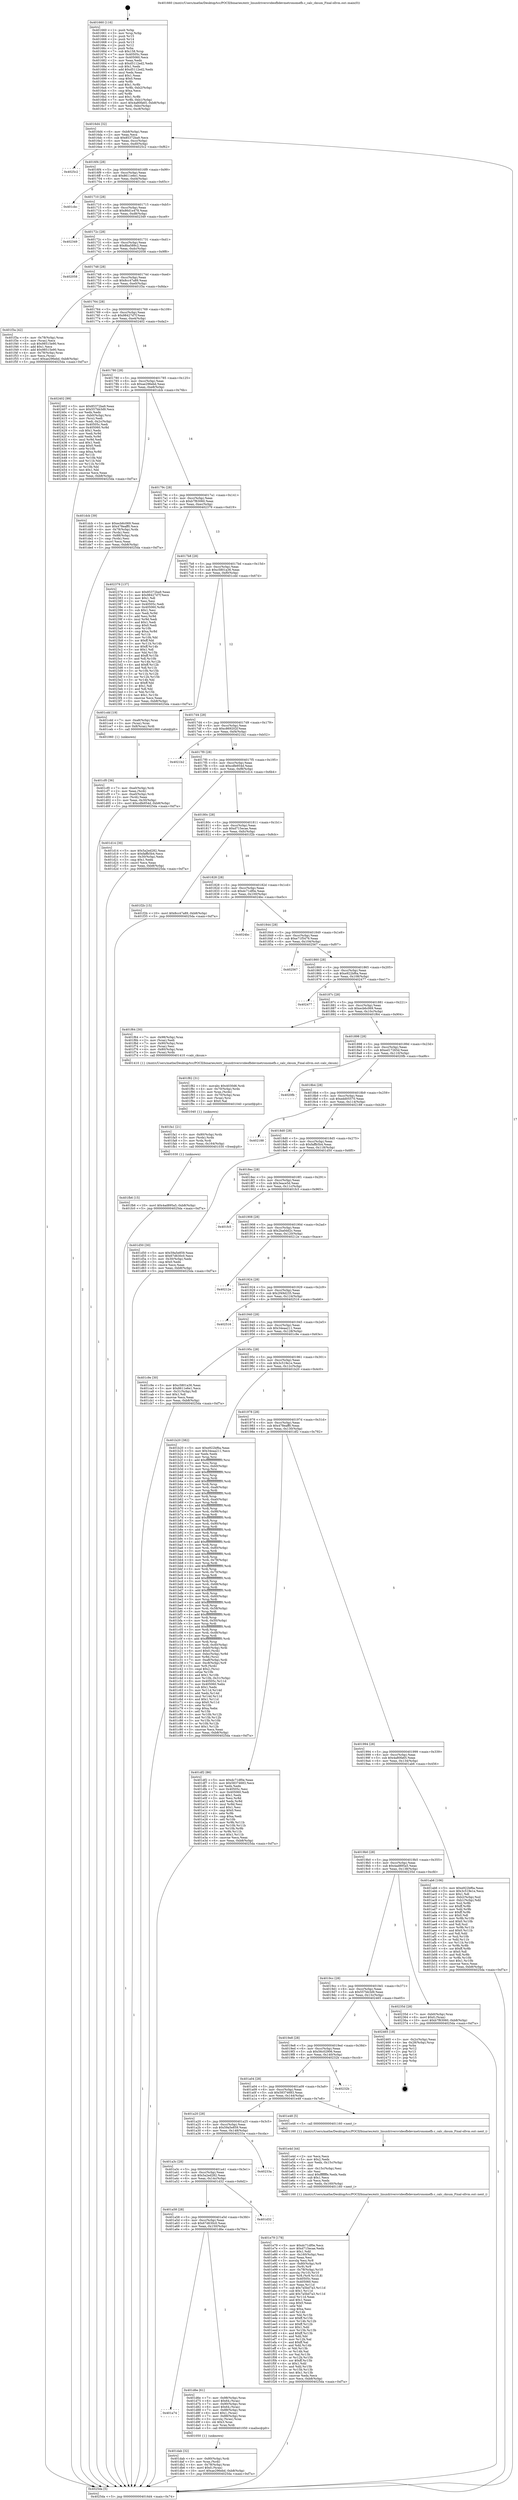 digraph "0x401660" {
  label = "0x401660 (/mnt/c/Users/mathe/Desktop/tcc/POCII/binaries/extr_linuxdriversvideofbdevmetronomefb.c_calc_cksum_Final-ollvm.out::main(0))"
  labelloc = "t"
  node[shape=record]

  Entry [label="",width=0.3,height=0.3,shape=circle,fillcolor=black,style=filled]
  "0x4016d4" [label="{
     0x4016d4 [32]\l
     | [instrs]\l
     &nbsp;&nbsp;0x4016d4 \<+6\>: mov -0xb8(%rbp),%eax\l
     &nbsp;&nbsp;0x4016da \<+2\>: mov %eax,%ecx\l
     &nbsp;&nbsp;0x4016dc \<+6\>: sub $0x85372ba9,%ecx\l
     &nbsp;&nbsp;0x4016e2 \<+6\>: mov %eax,-0xcc(%rbp)\l
     &nbsp;&nbsp;0x4016e8 \<+6\>: mov %ecx,-0xd0(%rbp)\l
     &nbsp;&nbsp;0x4016ee \<+6\>: je 00000000004025c2 \<main+0xf62\>\l
  }"]
  "0x4025c2" [label="{
     0x4025c2\l
  }", style=dashed]
  "0x4016f4" [label="{
     0x4016f4 [28]\l
     | [instrs]\l
     &nbsp;&nbsp;0x4016f4 \<+5\>: jmp 00000000004016f9 \<main+0x99\>\l
     &nbsp;&nbsp;0x4016f9 \<+6\>: mov -0xcc(%rbp),%eax\l
     &nbsp;&nbsp;0x4016ff \<+5\>: sub $0x8611e6e1,%eax\l
     &nbsp;&nbsp;0x401704 \<+6\>: mov %eax,-0xd4(%rbp)\l
     &nbsp;&nbsp;0x40170a \<+6\>: je 0000000000401cbc \<main+0x65c\>\l
  }"]
  Exit [label="",width=0.3,height=0.3,shape=circle,fillcolor=black,style=filled,peripheries=2]
  "0x401cbc" [label="{
     0x401cbc\l
  }", style=dashed]
  "0x401710" [label="{
     0x401710 [28]\l
     | [instrs]\l
     &nbsp;&nbsp;0x401710 \<+5\>: jmp 0000000000401715 \<main+0xb5\>\l
     &nbsp;&nbsp;0x401715 \<+6\>: mov -0xcc(%rbp),%eax\l
     &nbsp;&nbsp;0x40171b \<+5\>: sub $0x86d1e478,%eax\l
     &nbsp;&nbsp;0x401720 \<+6\>: mov %eax,-0xd8(%rbp)\l
     &nbsp;&nbsp;0x401726 \<+6\>: je 0000000000402349 \<main+0xce9\>\l
  }"]
  "0x401fb6" [label="{
     0x401fb6 [15]\l
     | [instrs]\l
     &nbsp;&nbsp;0x401fb6 \<+10\>: movl $0x4ad895a5,-0xb8(%rbp)\l
     &nbsp;&nbsp;0x401fc0 \<+5\>: jmp 00000000004025da \<main+0xf7a\>\l
  }"]
  "0x402349" [label="{
     0x402349\l
  }", style=dashed]
  "0x40172c" [label="{
     0x40172c [28]\l
     | [instrs]\l
     &nbsp;&nbsp;0x40172c \<+5\>: jmp 0000000000401731 \<main+0xd1\>\l
     &nbsp;&nbsp;0x401731 \<+6\>: mov -0xcc(%rbp),%eax\l
     &nbsp;&nbsp;0x401737 \<+5\>: sub $0x8ba589c2,%eax\l
     &nbsp;&nbsp;0x40173c \<+6\>: mov %eax,-0xdc(%rbp)\l
     &nbsp;&nbsp;0x401742 \<+6\>: je 0000000000402058 \<main+0x9f8\>\l
  }"]
  "0x401fa1" [label="{
     0x401fa1 [21]\l
     | [instrs]\l
     &nbsp;&nbsp;0x401fa1 \<+4\>: mov -0x80(%rbp),%rdx\l
     &nbsp;&nbsp;0x401fa5 \<+3\>: mov (%rdx),%rdx\l
     &nbsp;&nbsp;0x401fa8 \<+3\>: mov %rdx,%rdi\l
     &nbsp;&nbsp;0x401fab \<+6\>: mov %eax,-0x164(%rbp)\l
     &nbsp;&nbsp;0x401fb1 \<+5\>: call 0000000000401030 \<free@plt\>\l
     | [calls]\l
     &nbsp;&nbsp;0x401030 \{1\} (unknown)\l
  }"]
  "0x402058" [label="{
     0x402058\l
  }", style=dashed]
  "0x401748" [label="{
     0x401748 [28]\l
     | [instrs]\l
     &nbsp;&nbsp;0x401748 \<+5\>: jmp 000000000040174d \<main+0xed\>\l
     &nbsp;&nbsp;0x40174d \<+6\>: mov -0xcc(%rbp),%eax\l
     &nbsp;&nbsp;0x401753 \<+5\>: sub $0x8cc47a89,%eax\l
     &nbsp;&nbsp;0x401758 \<+6\>: mov %eax,-0xe0(%rbp)\l
     &nbsp;&nbsp;0x40175e \<+6\>: je 0000000000401f3a \<main+0x8da\>\l
  }"]
  "0x401f82" [label="{
     0x401f82 [31]\l
     | [instrs]\l
     &nbsp;&nbsp;0x401f82 \<+10\>: movabs $0x4030d6,%rdi\l
     &nbsp;&nbsp;0x401f8c \<+4\>: mov -0x70(%rbp),%rdx\l
     &nbsp;&nbsp;0x401f90 \<+3\>: mov %rax,(%rdx)\l
     &nbsp;&nbsp;0x401f93 \<+4\>: mov -0x70(%rbp),%rax\l
     &nbsp;&nbsp;0x401f97 \<+3\>: mov (%rax),%rsi\l
     &nbsp;&nbsp;0x401f9a \<+2\>: mov $0x0,%al\l
     &nbsp;&nbsp;0x401f9c \<+5\>: call 0000000000401040 \<printf@plt\>\l
     | [calls]\l
     &nbsp;&nbsp;0x401040 \{1\} (unknown)\l
  }"]
  "0x401f3a" [label="{
     0x401f3a [42]\l
     | [instrs]\l
     &nbsp;&nbsp;0x401f3a \<+4\>: mov -0x78(%rbp),%rax\l
     &nbsp;&nbsp;0x401f3e \<+2\>: mov (%rax),%ecx\l
     &nbsp;&nbsp;0x401f40 \<+6\>: sub $0x98515e90,%ecx\l
     &nbsp;&nbsp;0x401f46 \<+3\>: add $0x1,%ecx\l
     &nbsp;&nbsp;0x401f49 \<+6\>: add $0x98515e90,%ecx\l
     &nbsp;&nbsp;0x401f4f \<+4\>: mov -0x78(%rbp),%rax\l
     &nbsp;&nbsp;0x401f53 \<+2\>: mov %ecx,(%rax)\l
     &nbsp;&nbsp;0x401f55 \<+10\>: movl $0xae296ebd,-0xb8(%rbp)\l
     &nbsp;&nbsp;0x401f5f \<+5\>: jmp 00000000004025da \<main+0xf7a\>\l
  }"]
  "0x401764" [label="{
     0x401764 [28]\l
     | [instrs]\l
     &nbsp;&nbsp;0x401764 \<+5\>: jmp 0000000000401769 \<main+0x109\>\l
     &nbsp;&nbsp;0x401769 \<+6\>: mov -0xcc(%rbp),%eax\l
     &nbsp;&nbsp;0x40176f \<+5\>: sub $0x98427d7f,%eax\l
     &nbsp;&nbsp;0x401774 \<+6\>: mov %eax,-0xe4(%rbp)\l
     &nbsp;&nbsp;0x40177a \<+6\>: je 0000000000402402 \<main+0xda2\>\l
  }"]
  "0x401e79" [label="{
     0x401e79 [178]\l
     | [instrs]\l
     &nbsp;&nbsp;0x401e79 \<+5\>: mov $0xdc71df0e,%ecx\l
     &nbsp;&nbsp;0x401e7e \<+5\>: mov $0xd715ecae,%edx\l
     &nbsp;&nbsp;0x401e83 \<+3\>: mov $0x1,%dil\l
     &nbsp;&nbsp;0x401e86 \<+6\>: mov -0x160(%rbp),%esi\l
     &nbsp;&nbsp;0x401e8c \<+3\>: imul %eax,%esi\l
     &nbsp;&nbsp;0x401e8f \<+3\>: movslq %esi,%r8\l
     &nbsp;&nbsp;0x401e92 \<+4\>: mov -0x80(%rbp),%r9\l
     &nbsp;&nbsp;0x401e96 \<+3\>: mov (%r9),%r9\l
     &nbsp;&nbsp;0x401e99 \<+4\>: mov -0x78(%rbp),%r10\l
     &nbsp;&nbsp;0x401e9d \<+3\>: movslq (%r10),%r10\l
     &nbsp;&nbsp;0x401ea0 \<+4\>: mov %r8,(%r9,%r10,8)\l
     &nbsp;&nbsp;0x401ea4 \<+7\>: mov 0x40505c,%eax\l
     &nbsp;&nbsp;0x401eab \<+7\>: mov 0x405060,%esi\l
     &nbsp;&nbsp;0x401eb2 \<+3\>: mov %eax,%r11d\l
     &nbsp;&nbsp;0x401eb5 \<+7\>: sub $0x7a5bd7a3,%r11d\l
     &nbsp;&nbsp;0x401ebc \<+4\>: sub $0x1,%r11d\l
     &nbsp;&nbsp;0x401ec0 \<+7\>: add $0x7a5bd7a3,%r11d\l
     &nbsp;&nbsp;0x401ec7 \<+4\>: imul %r11d,%eax\l
     &nbsp;&nbsp;0x401ecb \<+3\>: and $0x1,%eax\l
     &nbsp;&nbsp;0x401ece \<+3\>: cmp $0x0,%eax\l
     &nbsp;&nbsp;0x401ed1 \<+3\>: sete %bl\l
     &nbsp;&nbsp;0x401ed4 \<+3\>: cmp $0xa,%esi\l
     &nbsp;&nbsp;0x401ed7 \<+4\>: setl %r14b\l
     &nbsp;&nbsp;0x401edb \<+3\>: mov %bl,%r15b\l
     &nbsp;&nbsp;0x401ede \<+4\>: xor $0xff,%r15b\l
     &nbsp;&nbsp;0x401ee2 \<+3\>: mov %r14b,%r12b\l
     &nbsp;&nbsp;0x401ee5 \<+4\>: xor $0xff,%r12b\l
     &nbsp;&nbsp;0x401ee9 \<+4\>: xor $0x1,%dil\l
     &nbsp;&nbsp;0x401eed \<+3\>: mov %r15b,%r13b\l
     &nbsp;&nbsp;0x401ef0 \<+4\>: and $0xff,%r13b\l
     &nbsp;&nbsp;0x401ef4 \<+3\>: and %dil,%bl\l
     &nbsp;&nbsp;0x401ef7 \<+3\>: mov %r12b,%al\l
     &nbsp;&nbsp;0x401efa \<+2\>: and $0xff,%al\l
     &nbsp;&nbsp;0x401efc \<+3\>: and %dil,%r14b\l
     &nbsp;&nbsp;0x401eff \<+3\>: or %bl,%r13b\l
     &nbsp;&nbsp;0x401f02 \<+3\>: or %r14b,%al\l
     &nbsp;&nbsp;0x401f05 \<+3\>: xor %al,%r13b\l
     &nbsp;&nbsp;0x401f08 \<+3\>: or %r12b,%r15b\l
     &nbsp;&nbsp;0x401f0b \<+4\>: xor $0xff,%r15b\l
     &nbsp;&nbsp;0x401f0f \<+4\>: or $0x1,%dil\l
     &nbsp;&nbsp;0x401f13 \<+3\>: and %dil,%r15b\l
     &nbsp;&nbsp;0x401f16 \<+3\>: or %r15b,%r13b\l
     &nbsp;&nbsp;0x401f19 \<+4\>: test $0x1,%r13b\l
     &nbsp;&nbsp;0x401f1d \<+3\>: cmovne %edx,%ecx\l
     &nbsp;&nbsp;0x401f20 \<+6\>: mov %ecx,-0xb8(%rbp)\l
     &nbsp;&nbsp;0x401f26 \<+5\>: jmp 00000000004025da \<main+0xf7a\>\l
  }"]
  "0x402402" [label="{
     0x402402 [99]\l
     | [instrs]\l
     &nbsp;&nbsp;0x402402 \<+5\>: mov $0x85372ba9,%eax\l
     &nbsp;&nbsp;0x402407 \<+5\>: mov $0x557bb3d9,%ecx\l
     &nbsp;&nbsp;0x40240c \<+2\>: xor %edx,%edx\l
     &nbsp;&nbsp;0x40240e \<+7\>: mov -0xb0(%rbp),%rsi\l
     &nbsp;&nbsp;0x402415 \<+2\>: mov (%rsi),%edi\l
     &nbsp;&nbsp;0x402417 \<+3\>: mov %edi,-0x2c(%rbp)\l
     &nbsp;&nbsp;0x40241a \<+7\>: mov 0x40505c,%edi\l
     &nbsp;&nbsp;0x402421 \<+8\>: mov 0x405060,%r8d\l
     &nbsp;&nbsp;0x402429 \<+3\>: sub $0x1,%edx\l
     &nbsp;&nbsp;0x40242c \<+3\>: mov %edi,%r9d\l
     &nbsp;&nbsp;0x40242f \<+3\>: add %edx,%r9d\l
     &nbsp;&nbsp;0x402432 \<+4\>: imul %r9d,%edi\l
     &nbsp;&nbsp;0x402436 \<+3\>: and $0x1,%edi\l
     &nbsp;&nbsp;0x402439 \<+3\>: cmp $0x0,%edi\l
     &nbsp;&nbsp;0x40243c \<+4\>: sete %r10b\l
     &nbsp;&nbsp;0x402440 \<+4\>: cmp $0xa,%r8d\l
     &nbsp;&nbsp;0x402444 \<+4\>: setl %r11b\l
     &nbsp;&nbsp;0x402448 \<+3\>: mov %r10b,%bl\l
     &nbsp;&nbsp;0x40244b \<+3\>: and %r11b,%bl\l
     &nbsp;&nbsp;0x40244e \<+3\>: xor %r11b,%r10b\l
     &nbsp;&nbsp;0x402451 \<+3\>: or %r10b,%bl\l
     &nbsp;&nbsp;0x402454 \<+3\>: test $0x1,%bl\l
     &nbsp;&nbsp;0x402457 \<+3\>: cmovne %ecx,%eax\l
     &nbsp;&nbsp;0x40245a \<+6\>: mov %eax,-0xb8(%rbp)\l
     &nbsp;&nbsp;0x402460 \<+5\>: jmp 00000000004025da \<main+0xf7a\>\l
  }"]
  "0x401780" [label="{
     0x401780 [28]\l
     | [instrs]\l
     &nbsp;&nbsp;0x401780 \<+5\>: jmp 0000000000401785 \<main+0x125\>\l
     &nbsp;&nbsp;0x401785 \<+6\>: mov -0xcc(%rbp),%eax\l
     &nbsp;&nbsp;0x40178b \<+5\>: sub $0xae296ebd,%eax\l
     &nbsp;&nbsp;0x401790 \<+6\>: mov %eax,-0xe8(%rbp)\l
     &nbsp;&nbsp;0x401796 \<+6\>: je 0000000000401dcb \<main+0x76b\>\l
  }"]
  "0x401e4d" [label="{
     0x401e4d [44]\l
     | [instrs]\l
     &nbsp;&nbsp;0x401e4d \<+2\>: xor %ecx,%ecx\l
     &nbsp;&nbsp;0x401e4f \<+5\>: mov $0x2,%edx\l
     &nbsp;&nbsp;0x401e54 \<+6\>: mov %edx,-0x15c(%rbp)\l
     &nbsp;&nbsp;0x401e5a \<+1\>: cltd\l
     &nbsp;&nbsp;0x401e5b \<+6\>: mov -0x15c(%rbp),%esi\l
     &nbsp;&nbsp;0x401e61 \<+2\>: idiv %esi\l
     &nbsp;&nbsp;0x401e63 \<+6\>: imul $0xfffffffe,%edx,%edx\l
     &nbsp;&nbsp;0x401e69 \<+3\>: sub $0x1,%ecx\l
     &nbsp;&nbsp;0x401e6c \<+2\>: sub %ecx,%edx\l
     &nbsp;&nbsp;0x401e6e \<+6\>: mov %edx,-0x160(%rbp)\l
     &nbsp;&nbsp;0x401e74 \<+5\>: call 0000000000401160 \<next_i\>\l
     | [calls]\l
     &nbsp;&nbsp;0x401160 \{1\} (/mnt/c/Users/mathe/Desktop/tcc/POCII/binaries/extr_linuxdriversvideofbdevmetronomefb.c_calc_cksum_Final-ollvm.out::next_i)\l
  }"]
  "0x401dcb" [label="{
     0x401dcb [39]\l
     | [instrs]\l
     &nbsp;&nbsp;0x401dcb \<+5\>: mov $0xecb6c069,%eax\l
     &nbsp;&nbsp;0x401dd0 \<+5\>: mov $0x478eaff0,%ecx\l
     &nbsp;&nbsp;0x401dd5 \<+4\>: mov -0x78(%rbp),%rdx\l
     &nbsp;&nbsp;0x401dd9 \<+2\>: mov (%rdx),%esi\l
     &nbsp;&nbsp;0x401ddb \<+7\>: mov -0x88(%rbp),%rdx\l
     &nbsp;&nbsp;0x401de2 \<+2\>: cmp (%rdx),%esi\l
     &nbsp;&nbsp;0x401de4 \<+3\>: cmovl %ecx,%eax\l
     &nbsp;&nbsp;0x401de7 \<+6\>: mov %eax,-0xb8(%rbp)\l
     &nbsp;&nbsp;0x401ded \<+5\>: jmp 00000000004025da \<main+0xf7a\>\l
  }"]
  "0x40179c" [label="{
     0x40179c [28]\l
     | [instrs]\l
     &nbsp;&nbsp;0x40179c \<+5\>: jmp 00000000004017a1 \<main+0x141\>\l
     &nbsp;&nbsp;0x4017a1 \<+6\>: mov -0xcc(%rbp),%eax\l
     &nbsp;&nbsp;0x4017a7 \<+5\>: sub $0xb7f63060,%eax\l
     &nbsp;&nbsp;0x4017ac \<+6\>: mov %eax,-0xec(%rbp)\l
     &nbsp;&nbsp;0x4017b2 \<+6\>: je 0000000000402379 \<main+0xd19\>\l
  }"]
  "0x401dab" [label="{
     0x401dab [32]\l
     | [instrs]\l
     &nbsp;&nbsp;0x401dab \<+4\>: mov -0x80(%rbp),%rdi\l
     &nbsp;&nbsp;0x401daf \<+3\>: mov %rax,(%rdi)\l
     &nbsp;&nbsp;0x401db2 \<+4\>: mov -0x78(%rbp),%rax\l
     &nbsp;&nbsp;0x401db6 \<+6\>: movl $0x0,(%rax)\l
     &nbsp;&nbsp;0x401dbc \<+10\>: movl $0xae296ebd,-0xb8(%rbp)\l
     &nbsp;&nbsp;0x401dc6 \<+5\>: jmp 00000000004025da \<main+0xf7a\>\l
  }"]
  "0x402379" [label="{
     0x402379 [137]\l
     | [instrs]\l
     &nbsp;&nbsp;0x402379 \<+5\>: mov $0x85372ba9,%eax\l
     &nbsp;&nbsp;0x40237e \<+5\>: mov $0x98427d7f,%ecx\l
     &nbsp;&nbsp;0x402383 \<+2\>: mov $0x1,%dl\l
     &nbsp;&nbsp;0x402385 \<+2\>: xor %esi,%esi\l
     &nbsp;&nbsp;0x402387 \<+7\>: mov 0x40505c,%edi\l
     &nbsp;&nbsp;0x40238e \<+8\>: mov 0x405060,%r8d\l
     &nbsp;&nbsp;0x402396 \<+3\>: sub $0x1,%esi\l
     &nbsp;&nbsp;0x402399 \<+3\>: mov %edi,%r9d\l
     &nbsp;&nbsp;0x40239c \<+3\>: add %esi,%r9d\l
     &nbsp;&nbsp;0x40239f \<+4\>: imul %r9d,%edi\l
     &nbsp;&nbsp;0x4023a3 \<+3\>: and $0x1,%edi\l
     &nbsp;&nbsp;0x4023a6 \<+3\>: cmp $0x0,%edi\l
     &nbsp;&nbsp;0x4023a9 \<+4\>: sete %r10b\l
     &nbsp;&nbsp;0x4023ad \<+4\>: cmp $0xa,%r8d\l
     &nbsp;&nbsp;0x4023b1 \<+4\>: setl %r11b\l
     &nbsp;&nbsp;0x4023b5 \<+3\>: mov %r10b,%bl\l
     &nbsp;&nbsp;0x4023b8 \<+3\>: xor $0xff,%bl\l
     &nbsp;&nbsp;0x4023bb \<+3\>: mov %r11b,%r14b\l
     &nbsp;&nbsp;0x4023be \<+4\>: xor $0xff,%r14b\l
     &nbsp;&nbsp;0x4023c2 \<+3\>: xor $0x1,%dl\l
     &nbsp;&nbsp;0x4023c5 \<+3\>: mov %bl,%r15b\l
     &nbsp;&nbsp;0x4023c8 \<+4\>: and $0xff,%r15b\l
     &nbsp;&nbsp;0x4023cc \<+3\>: and %dl,%r10b\l
     &nbsp;&nbsp;0x4023cf \<+3\>: mov %r14b,%r12b\l
     &nbsp;&nbsp;0x4023d2 \<+4\>: and $0xff,%r12b\l
     &nbsp;&nbsp;0x4023d6 \<+3\>: and %dl,%r11b\l
     &nbsp;&nbsp;0x4023d9 \<+3\>: or %r10b,%r15b\l
     &nbsp;&nbsp;0x4023dc \<+3\>: or %r11b,%r12b\l
     &nbsp;&nbsp;0x4023df \<+3\>: xor %r12b,%r15b\l
     &nbsp;&nbsp;0x4023e2 \<+3\>: or %r14b,%bl\l
     &nbsp;&nbsp;0x4023e5 \<+3\>: xor $0xff,%bl\l
     &nbsp;&nbsp;0x4023e8 \<+3\>: or $0x1,%dl\l
     &nbsp;&nbsp;0x4023eb \<+2\>: and %dl,%bl\l
     &nbsp;&nbsp;0x4023ed \<+3\>: or %bl,%r15b\l
     &nbsp;&nbsp;0x4023f0 \<+4\>: test $0x1,%r15b\l
     &nbsp;&nbsp;0x4023f4 \<+3\>: cmovne %ecx,%eax\l
     &nbsp;&nbsp;0x4023f7 \<+6\>: mov %eax,-0xb8(%rbp)\l
     &nbsp;&nbsp;0x4023fd \<+5\>: jmp 00000000004025da \<main+0xf7a\>\l
  }"]
  "0x4017b8" [label="{
     0x4017b8 [28]\l
     | [instrs]\l
     &nbsp;&nbsp;0x4017b8 \<+5\>: jmp 00000000004017bd \<main+0x15d\>\l
     &nbsp;&nbsp;0x4017bd \<+6\>: mov -0xcc(%rbp),%eax\l
     &nbsp;&nbsp;0x4017c3 \<+5\>: sub $0xc5801a36,%eax\l
     &nbsp;&nbsp;0x4017c8 \<+6\>: mov %eax,-0xf0(%rbp)\l
     &nbsp;&nbsp;0x4017ce \<+6\>: je 0000000000401cdd \<main+0x67d\>\l
  }"]
  "0x401a74" [label="{
     0x401a74\l
  }", style=dashed]
  "0x401cdd" [label="{
     0x401cdd [19]\l
     | [instrs]\l
     &nbsp;&nbsp;0x401cdd \<+7\>: mov -0xa8(%rbp),%rax\l
     &nbsp;&nbsp;0x401ce4 \<+3\>: mov (%rax),%rax\l
     &nbsp;&nbsp;0x401ce7 \<+4\>: mov 0x8(%rax),%rdi\l
     &nbsp;&nbsp;0x401ceb \<+5\>: call 0000000000401060 \<atoi@plt\>\l
     | [calls]\l
     &nbsp;&nbsp;0x401060 \{1\} (unknown)\l
  }"]
  "0x4017d4" [label="{
     0x4017d4 [28]\l
     | [instrs]\l
     &nbsp;&nbsp;0x4017d4 \<+5\>: jmp 00000000004017d9 \<main+0x179\>\l
     &nbsp;&nbsp;0x4017d9 \<+6\>: mov -0xcc(%rbp),%eax\l
     &nbsp;&nbsp;0x4017df \<+5\>: sub $0xc869202f,%eax\l
     &nbsp;&nbsp;0x4017e4 \<+6\>: mov %eax,-0xf4(%rbp)\l
     &nbsp;&nbsp;0x4017ea \<+6\>: je 00000000004021b2 \<main+0xb52\>\l
  }"]
  "0x401d6e" [label="{
     0x401d6e [61]\l
     | [instrs]\l
     &nbsp;&nbsp;0x401d6e \<+7\>: mov -0x98(%rbp),%rax\l
     &nbsp;&nbsp;0x401d75 \<+6\>: movl $0x64,(%rax)\l
     &nbsp;&nbsp;0x401d7b \<+7\>: mov -0x90(%rbp),%rax\l
     &nbsp;&nbsp;0x401d82 \<+6\>: movl $0x64,(%rax)\l
     &nbsp;&nbsp;0x401d88 \<+7\>: mov -0x88(%rbp),%rax\l
     &nbsp;&nbsp;0x401d8f \<+6\>: movl $0x1,(%rax)\l
     &nbsp;&nbsp;0x401d95 \<+7\>: mov -0x88(%rbp),%rax\l
     &nbsp;&nbsp;0x401d9c \<+3\>: movslq (%rax),%rax\l
     &nbsp;&nbsp;0x401d9f \<+4\>: shl $0x3,%rax\l
     &nbsp;&nbsp;0x401da3 \<+3\>: mov %rax,%rdi\l
     &nbsp;&nbsp;0x401da6 \<+5\>: call 0000000000401050 \<malloc@plt\>\l
     | [calls]\l
     &nbsp;&nbsp;0x401050 \{1\} (unknown)\l
  }"]
  "0x4021b2" [label="{
     0x4021b2\l
  }", style=dashed]
  "0x4017f0" [label="{
     0x4017f0 [28]\l
     | [instrs]\l
     &nbsp;&nbsp;0x4017f0 \<+5\>: jmp 00000000004017f5 \<main+0x195\>\l
     &nbsp;&nbsp;0x4017f5 \<+6\>: mov -0xcc(%rbp),%eax\l
     &nbsp;&nbsp;0x4017fb \<+5\>: sub $0xcdfe954d,%eax\l
     &nbsp;&nbsp;0x401800 \<+6\>: mov %eax,-0xf8(%rbp)\l
     &nbsp;&nbsp;0x401806 \<+6\>: je 0000000000401d14 \<main+0x6b4\>\l
  }"]
  "0x401a58" [label="{
     0x401a58 [28]\l
     | [instrs]\l
     &nbsp;&nbsp;0x401a58 \<+5\>: jmp 0000000000401a5d \<main+0x3fd\>\l
     &nbsp;&nbsp;0x401a5d \<+6\>: mov -0xcc(%rbp),%eax\l
     &nbsp;&nbsp;0x401a63 \<+5\>: sub $0x67d630c0,%eax\l
     &nbsp;&nbsp;0x401a68 \<+6\>: mov %eax,-0x150(%rbp)\l
     &nbsp;&nbsp;0x401a6e \<+6\>: je 0000000000401d6e \<main+0x70e\>\l
  }"]
  "0x401d14" [label="{
     0x401d14 [30]\l
     | [instrs]\l
     &nbsp;&nbsp;0x401d14 \<+5\>: mov $0x5a2ed282,%eax\l
     &nbsp;&nbsp;0x401d19 \<+5\>: mov $0xfaffb5b4,%ecx\l
     &nbsp;&nbsp;0x401d1e \<+3\>: mov -0x30(%rbp),%edx\l
     &nbsp;&nbsp;0x401d21 \<+3\>: cmp $0x1,%edx\l
     &nbsp;&nbsp;0x401d24 \<+3\>: cmovl %ecx,%eax\l
     &nbsp;&nbsp;0x401d27 \<+6\>: mov %eax,-0xb8(%rbp)\l
     &nbsp;&nbsp;0x401d2d \<+5\>: jmp 00000000004025da \<main+0xf7a\>\l
  }"]
  "0x40180c" [label="{
     0x40180c [28]\l
     | [instrs]\l
     &nbsp;&nbsp;0x40180c \<+5\>: jmp 0000000000401811 \<main+0x1b1\>\l
     &nbsp;&nbsp;0x401811 \<+6\>: mov -0xcc(%rbp),%eax\l
     &nbsp;&nbsp;0x401817 \<+5\>: sub $0xd715ecae,%eax\l
     &nbsp;&nbsp;0x40181c \<+6\>: mov %eax,-0xfc(%rbp)\l
     &nbsp;&nbsp;0x401822 \<+6\>: je 0000000000401f2b \<main+0x8cb\>\l
  }"]
  "0x401d32" [label="{
     0x401d32\l
  }", style=dashed]
  "0x401f2b" [label="{
     0x401f2b [15]\l
     | [instrs]\l
     &nbsp;&nbsp;0x401f2b \<+10\>: movl $0x8cc47a89,-0xb8(%rbp)\l
     &nbsp;&nbsp;0x401f35 \<+5\>: jmp 00000000004025da \<main+0xf7a\>\l
  }"]
  "0x401828" [label="{
     0x401828 [28]\l
     | [instrs]\l
     &nbsp;&nbsp;0x401828 \<+5\>: jmp 000000000040182d \<main+0x1cd\>\l
     &nbsp;&nbsp;0x40182d \<+6\>: mov -0xcc(%rbp),%eax\l
     &nbsp;&nbsp;0x401833 \<+5\>: sub $0xdc71df0e,%eax\l
     &nbsp;&nbsp;0x401838 \<+6\>: mov %eax,-0x100(%rbp)\l
     &nbsp;&nbsp;0x40183e \<+6\>: je 00000000004024bc \<main+0xe5c\>\l
  }"]
  "0x401a3c" [label="{
     0x401a3c [28]\l
     | [instrs]\l
     &nbsp;&nbsp;0x401a3c \<+5\>: jmp 0000000000401a41 \<main+0x3e1\>\l
     &nbsp;&nbsp;0x401a41 \<+6\>: mov -0xcc(%rbp),%eax\l
     &nbsp;&nbsp;0x401a47 \<+5\>: sub $0x5a2ed282,%eax\l
     &nbsp;&nbsp;0x401a4c \<+6\>: mov %eax,-0x14c(%rbp)\l
     &nbsp;&nbsp;0x401a52 \<+6\>: je 0000000000401d32 \<main+0x6d2\>\l
  }"]
  "0x4024bc" [label="{
     0x4024bc\l
  }", style=dashed]
  "0x401844" [label="{
     0x401844 [28]\l
     | [instrs]\l
     &nbsp;&nbsp;0x401844 \<+5\>: jmp 0000000000401849 \<main+0x1e9\>\l
     &nbsp;&nbsp;0x401849 \<+6\>: mov -0xcc(%rbp),%eax\l
     &nbsp;&nbsp;0x40184f \<+5\>: sub $0xe71f5479,%eax\l
     &nbsp;&nbsp;0x401854 \<+6\>: mov %eax,-0x104(%rbp)\l
     &nbsp;&nbsp;0x40185a \<+6\>: je 0000000000402567 \<main+0xf07\>\l
  }"]
  "0x40233a" [label="{
     0x40233a\l
  }", style=dashed]
  "0x402567" [label="{
     0x402567\l
  }", style=dashed]
  "0x401860" [label="{
     0x401860 [28]\l
     | [instrs]\l
     &nbsp;&nbsp;0x401860 \<+5\>: jmp 0000000000401865 \<main+0x205\>\l
     &nbsp;&nbsp;0x401865 \<+6\>: mov -0xcc(%rbp),%eax\l
     &nbsp;&nbsp;0x40186b \<+5\>: sub $0xe922bf6a,%eax\l
     &nbsp;&nbsp;0x401870 \<+6\>: mov %eax,-0x108(%rbp)\l
     &nbsp;&nbsp;0x401876 \<+6\>: je 0000000000402477 \<main+0xe17\>\l
  }"]
  "0x401a20" [label="{
     0x401a20 [28]\l
     | [instrs]\l
     &nbsp;&nbsp;0x401a20 \<+5\>: jmp 0000000000401a25 \<main+0x3c5\>\l
     &nbsp;&nbsp;0x401a25 \<+6\>: mov -0xcc(%rbp),%eax\l
     &nbsp;&nbsp;0x401a2b \<+5\>: sub $0x59a5e859,%eax\l
     &nbsp;&nbsp;0x401a30 \<+6\>: mov %eax,-0x148(%rbp)\l
     &nbsp;&nbsp;0x401a36 \<+6\>: je 000000000040233a \<main+0xcda\>\l
  }"]
  "0x402477" [label="{
     0x402477\l
  }", style=dashed]
  "0x40187c" [label="{
     0x40187c [28]\l
     | [instrs]\l
     &nbsp;&nbsp;0x40187c \<+5\>: jmp 0000000000401881 \<main+0x221\>\l
     &nbsp;&nbsp;0x401881 \<+6\>: mov -0xcc(%rbp),%eax\l
     &nbsp;&nbsp;0x401887 \<+5\>: sub $0xecb6c069,%eax\l
     &nbsp;&nbsp;0x40188c \<+6\>: mov %eax,-0x10c(%rbp)\l
     &nbsp;&nbsp;0x401892 \<+6\>: je 0000000000401f64 \<main+0x904\>\l
  }"]
  "0x401e48" [label="{
     0x401e48 [5]\l
     | [instrs]\l
     &nbsp;&nbsp;0x401e48 \<+5\>: call 0000000000401160 \<next_i\>\l
     | [calls]\l
     &nbsp;&nbsp;0x401160 \{1\} (/mnt/c/Users/mathe/Desktop/tcc/POCII/binaries/extr_linuxdriversvideofbdevmetronomefb.c_calc_cksum_Final-ollvm.out::next_i)\l
  }"]
  "0x401f64" [label="{
     0x401f64 [30]\l
     | [instrs]\l
     &nbsp;&nbsp;0x401f64 \<+7\>: mov -0x98(%rbp),%rax\l
     &nbsp;&nbsp;0x401f6b \<+2\>: mov (%rax),%edi\l
     &nbsp;&nbsp;0x401f6d \<+7\>: mov -0x90(%rbp),%rax\l
     &nbsp;&nbsp;0x401f74 \<+2\>: mov (%rax),%esi\l
     &nbsp;&nbsp;0x401f76 \<+4\>: mov -0x80(%rbp),%rax\l
     &nbsp;&nbsp;0x401f7a \<+3\>: mov (%rax),%rdx\l
     &nbsp;&nbsp;0x401f7d \<+5\>: call 0000000000401410 \<calc_cksum\>\l
     | [calls]\l
     &nbsp;&nbsp;0x401410 \{1\} (/mnt/c/Users/mathe/Desktop/tcc/POCII/binaries/extr_linuxdriversvideofbdevmetronomefb.c_calc_cksum_Final-ollvm.out::calc_cksum)\l
  }"]
  "0x401898" [label="{
     0x401898 [28]\l
     | [instrs]\l
     &nbsp;&nbsp;0x401898 \<+5\>: jmp 000000000040189d \<main+0x23d\>\l
     &nbsp;&nbsp;0x40189d \<+6\>: mov -0xcc(%rbp),%eax\l
     &nbsp;&nbsp;0x4018a3 \<+5\>: sub $0xed17265d,%eax\l
     &nbsp;&nbsp;0x4018a8 \<+6\>: mov %eax,-0x110(%rbp)\l
     &nbsp;&nbsp;0x4018ae \<+6\>: je 00000000004020fb \<main+0xa9b\>\l
  }"]
  "0x401a04" [label="{
     0x401a04 [28]\l
     | [instrs]\l
     &nbsp;&nbsp;0x401a04 \<+5\>: jmp 0000000000401a09 \<main+0x3a9\>\l
     &nbsp;&nbsp;0x401a09 \<+6\>: mov -0xcc(%rbp),%eax\l
     &nbsp;&nbsp;0x401a0f \<+5\>: sub $0x58374683,%eax\l
     &nbsp;&nbsp;0x401a14 \<+6\>: mov %eax,-0x144(%rbp)\l
     &nbsp;&nbsp;0x401a1a \<+6\>: je 0000000000401e48 \<main+0x7e8\>\l
  }"]
  "0x4020fb" [label="{
     0x4020fb\l
  }", style=dashed]
  "0x4018b4" [label="{
     0x4018b4 [28]\l
     | [instrs]\l
     &nbsp;&nbsp;0x4018b4 \<+5\>: jmp 00000000004018b9 \<main+0x259\>\l
     &nbsp;&nbsp;0x4018b9 \<+6\>: mov -0xcc(%rbp),%eax\l
     &nbsp;&nbsp;0x4018bf \<+5\>: sub $0xedd05570,%eax\l
     &nbsp;&nbsp;0x4018c4 \<+6\>: mov %eax,-0x114(%rbp)\l
     &nbsp;&nbsp;0x4018ca \<+6\>: je 0000000000402188 \<main+0xb28\>\l
  }"]
  "0x40232b" [label="{
     0x40232b\l
  }", style=dashed]
  "0x402188" [label="{
     0x402188\l
  }", style=dashed]
  "0x4018d0" [label="{
     0x4018d0 [28]\l
     | [instrs]\l
     &nbsp;&nbsp;0x4018d0 \<+5\>: jmp 00000000004018d5 \<main+0x275\>\l
     &nbsp;&nbsp;0x4018d5 \<+6\>: mov -0xcc(%rbp),%eax\l
     &nbsp;&nbsp;0x4018db \<+5\>: sub $0xfaffb5b4,%eax\l
     &nbsp;&nbsp;0x4018e0 \<+6\>: mov %eax,-0x118(%rbp)\l
     &nbsp;&nbsp;0x4018e6 \<+6\>: je 0000000000401d50 \<main+0x6f0\>\l
  }"]
  "0x4019e8" [label="{
     0x4019e8 [28]\l
     | [instrs]\l
     &nbsp;&nbsp;0x4019e8 \<+5\>: jmp 00000000004019ed \<main+0x38d\>\l
     &nbsp;&nbsp;0x4019ed \<+6\>: mov -0xcc(%rbp),%eax\l
     &nbsp;&nbsp;0x4019f3 \<+5\>: sub $0x56c02906,%eax\l
     &nbsp;&nbsp;0x4019f8 \<+6\>: mov %eax,-0x140(%rbp)\l
     &nbsp;&nbsp;0x4019fe \<+6\>: je 000000000040232b \<main+0xccb\>\l
  }"]
  "0x401d50" [label="{
     0x401d50 [30]\l
     | [instrs]\l
     &nbsp;&nbsp;0x401d50 \<+5\>: mov $0x59a5e859,%eax\l
     &nbsp;&nbsp;0x401d55 \<+5\>: mov $0x67d630c0,%ecx\l
     &nbsp;&nbsp;0x401d5a \<+3\>: mov -0x30(%rbp),%edx\l
     &nbsp;&nbsp;0x401d5d \<+3\>: cmp $0x0,%edx\l
     &nbsp;&nbsp;0x401d60 \<+3\>: cmove %ecx,%eax\l
     &nbsp;&nbsp;0x401d63 \<+6\>: mov %eax,-0xb8(%rbp)\l
     &nbsp;&nbsp;0x401d69 \<+5\>: jmp 00000000004025da \<main+0xf7a\>\l
  }"]
  "0x4018ec" [label="{
     0x4018ec [28]\l
     | [instrs]\l
     &nbsp;&nbsp;0x4018ec \<+5\>: jmp 00000000004018f1 \<main+0x291\>\l
     &nbsp;&nbsp;0x4018f1 \<+6\>: mov -0xcc(%rbp),%eax\l
     &nbsp;&nbsp;0x4018f7 \<+5\>: sub $0x3eace5d,%eax\l
     &nbsp;&nbsp;0x4018fc \<+6\>: mov %eax,-0x11c(%rbp)\l
     &nbsp;&nbsp;0x401902 \<+6\>: je 0000000000401fc5 \<main+0x965\>\l
  }"]
  "0x402465" [label="{
     0x402465 [18]\l
     | [instrs]\l
     &nbsp;&nbsp;0x402465 \<+3\>: mov -0x2c(%rbp),%eax\l
     &nbsp;&nbsp;0x402468 \<+4\>: lea -0x28(%rbp),%rsp\l
     &nbsp;&nbsp;0x40246c \<+1\>: pop %rbx\l
     &nbsp;&nbsp;0x40246d \<+2\>: pop %r12\l
     &nbsp;&nbsp;0x40246f \<+2\>: pop %r13\l
     &nbsp;&nbsp;0x402471 \<+2\>: pop %r14\l
     &nbsp;&nbsp;0x402473 \<+2\>: pop %r15\l
     &nbsp;&nbsp;0x402475 \<+1\>: pop %rbp\l
     &nbsp;&nbsp;0x402476 \<+1\>: ret\l
  }"]
  "0x401fc5" [label="{
     0x401fc5\l
  }", style=dashed]
  "0x401908" [label="{
     0x401908 [28]\l
     | [instrs]\l
     &nbsp;&nbsp;0x401908 \<+5\>: jmp 000000000040190d \<main+0x2ad\>\l
     &nbsp;&nbsp;0x40190d \<+6\>: mov -0xcc(%rbp),%eax\l
     &nbsp;&nbsp;0x401913 \<+5\>: sub $0x2ba0dd2c,%eax\l
     &nbsp;&nbsp;0x401918 \<+6\>: mov %eax,-0x120(%rbp)\l
     &nbsp;&nbsp;0x40191e \<+6\>: je 000000000040212e \<main+0xace\>\l
  }"]
  "0x4019cc" [label="{
     0x4019cc [28]\l
     | [instrs]\l
     &nbsp;&nbsp;0x4019cc \<+5\>: jmp 00000000004019d1 \<main+0x371\>\l
     &nbsp;&nbsp;0x4019d1 \<+6\>: mov -0xcc(%rbp),%eax\l
     &nbsp;&nbsp;0x4019d7 \<+5\>: sub $0x557bb3d9,%eax\l
     &nbsp;&nbsp;0x4019dc \<+6\>: mov %eax,-0x13c(%rbp)\l
     &nbsp;&nbsp;0x4019e2 \<+6\>: je 0000000000402465 \<main+0xe05\>\l
  }"]
  "0x40212e" [label="{
     0x40212e\l
  }", style=dashed]
  "0x401924" [label="{
     0x401924 [28]\l
     | [instrs]\l
     &nbsp;&nbsp;0x401924 \<+5\>: jmp 0000000000401929 \<main+0x2c9\>\l
     &nbsp;&nbsp;0x401929 \<+6\>: mov -0xcc(%rbp),%eax\l
     &nbsp;&nbsp;0x40192f \<+5\>: sub $0x2f49d235,%eax\l
     &nbsp;&nbsp;0x401934 \<+6\>: mov %eax,-0x124(%rbp)\l
     &nbsp;&nbsp;0x40193a \<+6\>: je 0000000000402516 \<main+0xeb6\>\l
  }"]
  "0x40235d" [label="{
     0x40235d [28]\l
     | [instrs]\l
     &nbsp;&nbsp;0x40235d \<+7\>: mov -0xb0(%rbp),%rax\l
     &nbsp;&nbsp;0x402364 \<+6\>: movl $0x0,(%rax)\l
     &nbsp;&nbsp;0x40236a \<+10\>: movl $0xb7f63060,-0xb8(%rbp)\l
     &nbsp;&nbsp;0x402374 \<+5\>: jmp 00000000004025da \<main+0xf7a\>\l
  }"]
  "0x402516" [label="{
     0x402516\l
  }", style=dashed]
  "0x401940" [label="{
     0x401940 [28]\l
     | [instrs]\l
     &nbsp;&nbsp;0x401940 \<+5\>: jmp 0000000000401945 \<main+0x2e5\>\l
     &nbsp;&nbsp;0x401945 \<+6\>: mov -0xcc(%rbp),%eax\l
     &nbsp;&nbsp;0x40194b \<+5\>: sub $0x34eaa211,%eax\l
     &nbsp;&nbsp;0x401950 \<+6\>: mov %eax,-0x128(%rbp)\l
     &nbsp;&nbsp;0x401956 \<+6\>: je 0000000000401c9e \<main+0x63e\>\l
  }"]
  "0x401cf0" [label="{
     0x401cf0 [36]\l
     | [instrs]\l
     &nbsp;&nbsp;0x401cf0 \<+7\>: mov -0xa0(%rbp),%rdi\l
     &nbsp;&nbsp;0x401cf7 \<+2\>: mov %eax,(%rdi)\l
     &nbsp;&nbsp;0x401cf9 \<+7\>: mov -0xa0(%rbp),%rdi\l
     &nbsp;&nbsp;0x401d00 \<+2\>: mov (%rdi),%eax\l
     &nbsp;&nbsp;0x401d02 \<+3\>: mov %eax,-0x30(%rbp)\l
     &nbsp;&nbsp;0x401d05 \<+10\>: movl $0xcdfe954d,-0xb8(%rbp)\l
     &nbsp;&nbsp;0x401d0f \<+5\>: jmp 00000000004025da \<main+0xf7a\>\l
  }"]
  "0x401c9e" [label="{
     0x401c9e [30]\l
     | [instrs]\l
     &nbsp;&nbsp;0x401c9e \<+5\>: mov $0xc5801a36,%eax\l
     &nbsp;&nbsp;0x401ca3 \<+5\>: mov $0x8611e6e1,%ecx\l
     &nbsp;&nbsp;0x401ca8 \<+3\>: mov -0x31(%rbp),%dl\l
     &nbsp;&nbsp;0x401cab \<+3\>: test $0x1,%dl\l
     &nbsp;&nbsp;0x401cae \<+3\>: cmovne %ecx,%eax\l
     &nbsp;&nbsp;0x401cb1 \<+6\>: mov %eax,-0xb8(%rbp)\l
     &nbsp;&nbsp;0x401cb7 \<+5\>: jmp 00000000004025da \<main+0xf7a\>\l
  }"]
  "0x40195c" [label="{
     0x40195c [28]\l
     | [instrs]\l
     &nbsp;&nbsp;0x40195c \<+5\>: jmp 0000000000401961 \<main+0x301\>\l
     &nbsp;&nbsp;0x401961 \<+6\>: mov -0xcc(%rbp),%eax\l
     &nbsp;&nbsp;0x401967 \<+5\>: sub $0x3c519e1e,%eax\l
     &nbsp;&nbsp;0x40196c \<+6\>: mov %eax,-0x12c(%rbp)\l
     &nbsp;&nbsp;0x401972 \<+6\>: je 0000000000401b20 \<main+0x4c0\>\l
  }"]
  "0x401660" [label="{
     0x401660 [116]\l
     | [instrs]\l
     &nbsp;&nbsp;0x401660 \<+1\>: push %rbp\l
     &nbsp;&nbsp;0x401661 \<+3\>: mov %rsp,%rbp\l
     &nbsp;&nbsp;0x401664 \<+2\>: push %r15\l
     &nbsp;&nbsp;0x401666 \<+2\>: push %r14\l
     &nbsp;&nbsp;0x401668 \<+2\>: push %r13\l
     &nbsp;&nbsp;0x40166a \<+2\>: push %r12\l
     &nbsp;&nbsp;0x40166c \<+1\>: push %rbx\l
     &nbsp;&nbsp;0x40166d \<+7\>: sub $0x158,%rsp\l
     &nbsp;&nbsp;0x401674 \<+7\>: mov 0x40505c,%eax\l
     &nbsp;&nbsp;0x40167b \<+7\>: mov 0x405060,%ecx\l
     &nbsp;&nbsp;0x401682 \<+2\>: mov %eax,%edx\l
     &nbsp;&nbsp;0x401684 \<+6\>: sub $0xd5112ed2,%edx\l
     &nbsp;&nbsp;0x40168a \<+3\>: sub $0x1,%edx\l
     &nbsp;&nbsp;0x40168d \<+6\>: add $0xd5112ed2,%edx\l
     &nbsp;&nbsp;0x401693 \<+3\>: imul %edx,%eax\l
     &nbsp;&nbsp;0x401696 \<+3\>: and $0x1,%eax\l
     &nbsp;&nbsp;0x401699 \<+3\>: cmp $0x0,%eax\l
     &nbsp;&nbsp;0x40169c \<+4\>: sete %r8b\l
     &nbsp;&nbsp;0x4016a0 \<+4\>: and $0x1,%r8b\l
     &nbsp;&nbsp;0x4016a4 \<+7\>: mov %r8b,-0xb2(%rbp)\l
     &nbsp;&nbsp;0x4016ab \<+3\>: cmp $0xa,%ecx\l
     &nbsp;&nbsp;0x4016ae \<+4\>: setl %r8b\l
     &nbsp;&nbsp;0x4016b2 \<+4\>: and $0x1,%r8b\l
     &nbsp;&nbsp;0x4016b6 \<+7\>: mov %r8b,-0xb1(%rbp)\l
     &nbsp;&nbsp;0x4016bd \<+10\>: movl $0x4a80fa65,-0xb8(%rbp)\l
     &nbsp;&nbsp;0x4016c7 \<+6\>: mov %edi,-0xbc(%rbp)\l
     &nbsp;&nbsp;0x4016cd \<+7\>: mov %rsi,-0xc8(%rbp)\l
  }"]
  "0x401b20" [label="{
     0x401b20 [382]\l
     | [instrs]\l
     &nbsp;&nbsp;0x401b20 \<+5\>: mov $0xe922bf6a,%eax\l
     &nbsp;&nbsp;0x401b25 \<+5\>: mov $0x34eaa211,%ecx\l
     &nbsp;&nbsp;0x401b2a \<+2\>: xor %edx,%edx\l
     &nbsp;&nbsp;0x401b2c \<+3\>: mov %rsp,%rsi\l
     &nbsp;&nbsp;0x401b2f \<+4\>: add $0xfffffffffffffff0,%rsi\l
     &nbsp;&nbsp;0x401b33 \<+3\>: mov %rsi,%rsp\l
     &nbsp;&nbsp;0x401b36 \<+7\>: mov %rsi,-0xb0(%rbp)\l
     &nbsp;&nbsp;0x401b3d \<+3\>: mov %rsp,%rsi\l
     &nbsp;&nbsp;0x401b40 \<+4\>: add $0xfffffffffffffff0,%rsi\l
     &nbsp;&nbsp;0x401b44 \<+3\>: mov %rsi,%rsp\l
     &nbsp;&nbsp;0x401b47 \<+3\>: mov %rsp,%rdi\l
     &nbsp;&nbsp;0x401b4a \<+4\>: add $0xfffffffffffffff0,%rdi\l
     &nbsp;&nbsp;0x401b4e \<+3\>: mov %rdi,%rsp\l
     &nbsp;&nbsp;0x401b51 \<+7\>: mov %rdi,-0xa8(%rbp)\l
     &nbsp;&nbsp;0x401b58 \<+3\>: mov %rsp,%rdi\l
     &nbsp;&nbsp;0x401b5b \<+4\>: add $0xfffffffffffffff0,%rdi\l
     &nbsp;&nbsp;0x401b5f \<+3\>: mov %rdi,%rsp\l
     &nbsp;&nbsp;0x401b62 \<+7\>: mov %rdi,-0xa0(%rbp)\l
     &nbsp;&nbsp;0x401b69 \<+3\>: mov %rsp,%rdi\l
     &nbsp;&nbsp;0x401b6c \<+4\>: add $0xfffffffffffffff0,%rdi\l
     &nbsp;&nbsp;0x401b70 \<+3\>: mov %rdi,%rsp\l
     &nbsp;&nbsp;0x401b73 \<+7\>: mov %rdi,-0x98(%rbp)\l
     &nbsp;&nbsp;0x401b7a \<+3\>: mov %rsp,%rdi\l
     &nbsp;&nbsp;0x401b7d \<+4\>: add $0xfffffffffffffff0,%rdi\l
     &nbsp;&nbsp;0x401b81 \<+3\>: mov %rdi,%rsp\l
     &nbsp;&nbsp;0x401b84 \<+7\>: mov %rdi,-0x90(%rbp)\l
     &nbsp;&nbsp;0x401b8b \<+3\>: mov %rsp,%rdi\l
     &nbsp;&nbsp;0x401b8e \<+4\>: add $0xfffffffffffffff0,%rdi\l
     &nbsp;&nbsp;0x401b92 \<+3\>: mov %rdi,%rsp\l
     &nbsp;&nbsp;0x401b95 \<+7\>: mov %rdi,-0x88(%rbp)\l
     &nbsp;&nbsp;0x401b9c \<+3\>: mov %rsp,%rdi\l
     &nbsp;&nbsp;0x401b9f \<+4\>: add $0xfffffffffffffff0,%rdi\l
     &nbsp;&nbsp;0x401ba3 \<+3\>: mov %rdi,%rsp\l
     &nbsp;&nbsp;0x401ba6 \<+4\>: mov %rdi,-0x80(%rbp)\l
     &nbsp;&nbsp;0x401baa \<+3\>: mov %rsp,%rdi\l
     &nbsp;&nbsp;0x401bad \<+4\>: add $0xfffffffffffffff0,%rdi\l
     &nbsp;&nbsp;0x401bb1 \<+3\>: mov %rdi,%rsp\l
     &nbsp;&nbsp;0x401bb4 \<+4\>: mov %rdi,-0x78(%rbp)\l
     &nbsp;&nbsp;0x401bb8 \<+3\>: mov %rsp,%rdi\l
     &nbsp;&nbsp;0x401bbb \<+4\>: add $0xfffffffffffffff0,%rdi\l
     &nbsp;&nbsp;0x401bbf \<+3\>: mov %rdi,%rsp\l
     &nbsp;&nbsp;0x401bc2 \<+4\>: mov %rdi,-0x70(%rbp)\l
     &nbsp;&nbsp;0x401bc6 \<+3\>: mov %rsp,%rdi\l
     &nbsp;&nbsp;0x401bc9 \<+4\>: add $0xfffffffffffffff0,%rdi\l
     &nbsp;&nbsp;0x401bcd \<+3\>: mov %rdi,%rsp\l
     &nbsp;&nbsp;0x401bd0 \<+4\>: mov %rdi,-0x68(%rbp)\l
     &nbsp;&nbsp;0x401bd4 \<+3\>: mov %rsp,%rdi\l
     &nbsp;&nbsp;0x401bd7 \<+4\>: add $0xfffffffffffffff0,%rdi\l
     &nbsp;&nbsp;0x401bdb \<+3\>: mov %rdi,%rsp\l
     &nbsp;&nbsp;0x401bde \<+4\>: mov %rdi,-0x60(%rbp)\l
     &nbsp;&nbsp;0x401be2 \<+3\>: mov %rsp,%rdi\l
     &nbsp;&nbsp;0x401be5 \<+4\>: add $0xfffffffffffffff0,%rdi\l
     &nbsp;&nbsp;0x401be9 \<+3\>: mov %rdi,%rsp\l
     &nbsp;&nbsp;0x401bec \<+4\>: mov %rdi,-0x58(%rbp)\l
     &nbsp;&nbsp;0x401bf0 \<+3\>: mov %rsp,%rdi\l
     &nbsp;&nbsp;0x401bf3 \<+4\>: add $0xfffffffffffffff0,%rdi\l
     &nbsp;&nbsp;0x401bf7 \<+3\>: mov %rdi,%rsp\l
     &nbsp;&nbsp;0x401bfa \<+4\>: mov %rdi,-0x50(%rbp)\l
     &nbsp;&nbsp;0x401bfe \<+3\>: mov %rsp,%rdi\l
     &nbsp;&nbsp;0x401c01 \<+4\>: add $0xfffffffffffffff0,%rdi\l
     &nbsp;&nbsp;0x401c05 \<+3\>: mov %rdi,%rsp\l
     &nbsp;&nbsp;0x401c08 \<+4\>: mov %rdi,-0x48(%rbp)\l
     &nbsp;&nbsp;0x401c0c \<+3\>: mov %rsp,%rdi\l
     &nbsp;&nbsp;0x401c0f \<+4\>: add $0xfffffffffffffff0,%rdi\l
     &nbsp;&nbsp;0x401c13 \<+3\>: mov %rdi,%rsp\l
     &nbsp;&nbsp;0x401c16 \<+4\>: mov %rdi,-0x40(%rbp)\l
     &nbsp;&nbsp;0x401c1a \<+7\>: mov -0xb0(%rbp),%rdi\l
     &nbsp;&nbsp;0x401c21 \<+6\>: movl $0x0,(%rdi)\l
     &nbsp;&nbsp;0x401c27 \<+7\>: mov -0xbc(%rbp),%r8d\l
     &nbsp;&nbsp;0x401c2e \<+3\>: mov %r8d,(%rsi)\l
     &nbsp;&nbsp;0x401c31 \<+7\>: mov -0xa8(%rbp),%rdi\l
     &nbsp;&nbsp;0x401c38 \<+7\>: mov -0xc8(%rbp),%r9\l
     &nbsp;&nbsp;0x401c3f \<+3\>: mov %r9,(%rdi)\l
     &nbsp;&nbsp;0x401c42 \<+3\>: cmpl $0x2,(%rsi)\l
     &nbsp;&nbsp;0x401c45 \<+4\>: setne %r10b\l
     &nbsp;&nbsp;0x401c49 \<+4\>: and $0x1,%r10b\l
     &nbsp;&nbsp;0x401c4d \<+4\>: mov %r10b,-0x31(%rbp)\l
     &nbsp;&nbsp;0x401c51 \<+8\>: mov 0x40505c,%r11d\l
     &nbsp;&nbsp;0x401c59 \<+7\>: mov 0x405060,%ebx\l
     &nbsp;&nbsp;0x401c60 \<+3\>: sub $0x1,%edx\l
     &nbsp;&nbsp;0x401c63 \<+3\>: mov %r11d,%r14d\l
     &nbsp;&nbsp;0x401c66 \<+3\>: add %edx,%r14d\l
     &nbsp;&nbsp;0x401c69 \<+4\>: imul %r14d,%r11d\l
     &nbsp;&nbsp;0x401c6d \<+4\>: and $0x1,%r11d\l
     &nbsp;&nbsp;0x401c71 \<+4\>: cmp $0x0,%r11d\l
     &nbsp;&nbsp;0x401c75 \<+4\>: sete %r10b\l
     &nbsp;&nbsp;0x401c79 \<+3\>: cmp $0xa,%ebx\l
     &nbsp;&nbsp;0x401c7c \<+4\>: setl %r15b\l
     &nbsp;&nbsp;0x401c80 \<+3\>: mov %r10b,%r12b\l
     &nbsp;&nbsp;0x401c83 \<+3\>: and %r15b,%r12b\l
     &nbsp;&nbsp;0x401c86 \<+3\>: xor %r15b,%r10b\l
     &nbsp;&nbsp;0x401c89 \<+3\>: or %r10b,%r12b\l
     &nbsp;&nbsp;0x401c8c \<+4\>: test $0x1,%r12b\l
     &nbsp;&nbsp;0x401c90 \<+3\>: cmovne %ecx,%eax\l
     &nbsp;&nbsp;0x401c93 \<+6\>: mov %eax,-0xb8(%rbp)\l
     &nbsp;&nbsp;0x401c99 \<+5\>: jmp 00000000004025da \<main+0xf7a\>\l
  }"]
  "0x401978" [label="{
     0x401978 [28]\l
     | [instrs]\l
     &nbsp;&nbsp;0x401978 \<+5\>: jmp 000000000040197d \<main+0x31d\>\l
     &nbsp;&nbsp;0x40197d \<+6\>: mov -0xcc(%rbp),%eax\l
     &nbsp;&nbsp;0x401983 \<+5\>: sub $0x478eaff0,%eax\l
     &nbsp;&nbsp;0x401988 \<+6\>: mov %eax,-0x130(%rbp)\l
     &nbsp;&nbsp;0x40198e \<+6\>: je 0000000000401df2 \<main+0x792\>\l
  }"]
  "0x4025da" [label="{
     0x4025da [5]\l
     | [instrs]\l
     &nbsp;&nbsp;0x4025da \<+5\>: jmp 00000000004016d4 \<main+0x74\>\l
  }"]
  "0x401df2" [label="{
     0x401df2 [86]\l
     | [instrs]\l
     &nbsp;&nbsp;0x401df2 \<+5\>: mov $0xdc71df0e,%eax\l
     &nbsp;&nbsp;0x401df7 \<+5\>: mov $0x58374683,%ecx\l
     &nbsp;&nbsp;0x401dfc \<+2\>: xor %edx,%edx\l
     &nbsp;&nbsp;0x401dfe \<+7\>: mov 0x40505c,%esi\l
     &nbsp;&nbsp;0x401e05 \<+7\>: mov 0x405060,%edi\l
     &nbsp;&nbsp;0x401e0c \<+3\>: sub $0x1,%edx\l
     &nbsp;&nbsp;0x401e0f \<+3\>: mov %esi,%r8d\l
     &nbsp;&nbsp;0x401e12 \<+3\>: add %edx,%r8d\l
     &nbsp;&nbsp;0x401e15 \<+4\>: imul %r8d,%esi\l
     &nbsp;&nbsp;0x401e19 \<+3\>: and $0x1,%esi\l
     &nbsp;&nbsp;0x401e1c \<+3\>: cmp $0x0,%esi\l
     &nbsp;&nbsp;0x401e1f \<+4\>: sete %r9b\l
     &nbsp;&nbsp;0x401e23 \<+3\>: cmp $0xa,%edi\l
     &nbsp;&nbsp;0x401e26 \<+4\>: setl %r10b\l
     &nbsp;&nbsp;0x401e2a \<+3\>: mov %r9b,%r11b\l
     &nbsp;&nbsp;0x401e2d \<+3\>: and %r10b,%r11b\l
     &nbsp;&nbsp;0x401e30 \<+3\>: xor %r10b,%r9b\l
     &nbsp;&nbsp;0x401e33 \<+3\>: or %r9b,%r11b\l
     &nbsp;&nbsp;0x401e36 \<+4\>: test $0x1,%r11b\l
     &nbsp;&nbsp;0x401e3a \<+3\>: cmovne %ecx,%eax\l
     &nbsp;&nbsp;0x401e3d \<+6\>: mov %eax,-0xb8(%rbp)\l
     &nbsp;&nbsp;0x401e43 \<+5\>: jmp 00000000004025da \<main+0xf7a\>\l
  }"]
  "0x401994" [label="{
     0x401994 [28]\l
     | [instrs]\l
     &nbsp;&nbsp;0x401994 \<+5\>: jmp 0000000000401999 \<main+0x339\>\l
     &nbsp;&nbsp;0x401999 \<+6\>: mov -0xcc(%rbp),%eax\l
     &nbsp;&nbsp;0x40199f \<+5\>: sub $0x4a80fa65,%eax\l
     &nbsp;&nbsp;0x4019a4 \<+6\>: mov %eax,-0x134(%rbp)\l
     &nbsp;&nbsp;0x4019aa \<+6\>: je 0000000000401ab6 \<main+0x456\>\l
  }"]
  "0x4019b0" [label="{
     0x4019b0 [28]\l
     | [instrs]\l
     &nbsp;&nbsp;0x4019b0 \<+5\>: jmp 00000000004019b5 \<main+0x355\>\l
     &nbsp;&nbsp;0x4019b5 \<+6\>: mov -0xcc(%rbp),%eax\l
     &nbsp;&nbsp;0x4019bb \<+5\>: sub $0x4ad895a5,%eax\l
     &nbsp;&nbsp;0x4019c0 \<+6\>: mov %eax,-0x138(%rbp)\l
     &nbsp;&nbsp;0x4019c6 \<+6\>: je 000000000040235d \<main+0xcfd\>\l
  }"]
  "0x401ab6" [label="{
     0x401ab6 [106]\l
     | [instrs]\l
     &nbsp;&nbsp;0x401ab6 \<+5\>: mov $0xe922bf6a,%eax\l
     &nbsp;&nbsp;0x401abb \<+5\>: mov $0x3c519e1e,%ecx\l
     &nbsp;&nbsp;0x401ac0 \<+2\>: mov $0x1,%dl\l
     &nbsp;&nbsp;0x401ac2 \<+7\>: mov -0xb2(%rbp),%sil\l
     &nbsp;&nbsp;0x401ac9 \<+7\>: mov -0xb1(%rbp),%dil\l
     &nbsp;&nbsp;0x401ad0 \<+3\>: mov %sil,%r8b\l
     &nbsp;&nbsp;0x401ad3 \<+4\>: xor $0xff,%r8b\l
     &nbsp;&nbsp;0x401ad7 \<+3\>: mov %dil,%r9b\l
     &nbsp;&nbsp;0x401ada \<+4\>: xor $0xff,%r9b\l
     &nbsp;&nbsp;0x401ade \<+3\>: xor $0x0,%dl\l
     &nbsp;&nbsp;0x401ae1 \<+3\>: mov %r8b,%r10b\l
     &nbsp;&nbsp;0x401ae4 \<+4\>: and $0x0,%r10b\l
     &nbsp;&nbsp;0x401ae8 \<+3\>: and %dl,%sil\l
     &nbsp;&nbsp;0x401aeb \<+3\>: mov %r9b,%r11b\l
     &nbsp;&nbsp;0x401aee \<+4\>: and $0x0,%r11b\l
     &nbsp;&nbsp;0x401af2 \<+3\>: and %dl,%dil\l
     &nbsp;&nbsp;0x401af5 \<+3\>: or %sil,%r10b\l
     &nbsp;&nbsp;0x401af8 \<+3\>: or %dil,%r11b\l
     &nbsp;&nbsp;0x401afb \<+3\>: xor %r11b,%r10b\l
     &nbsp;&nbsp;0x401afe \<+3\>: or %r9b,%r8b\l
     &nbsp;&nbsp;0x401b01 \<+4\>: xor $0xff,%r8b\l
     &nbsp;&nbsp;0x401b05 \<+3\>: or $0x0,%dl\l
     &nbsp;&nbsp;0x401b08 \<+3\>: and %dl,%r8b\l
     &nbsp;&nbsp;0x401b0b \<+3\>: or %r8b,%r10b\l
     &nbsp;&nbsp;0x401b0e \<+4\>: test $0x1,%r10b\l
     &nbsp;&nbsp;0x401b12 \<+3\>: cmovne %ecx,%eax\l
     &nbsp;&nbsp;0x401b15 \<+6\>: mov %eax,-0xb8(%rbp)\l
     &nbsp;&nbsp;0x401b1b \<+5\>: jmp 00000000004025da \<main+0xf7a\>\l
  }"]
  Entry -> "0x401660" [label=" 1"]
  "0x4016d4" -> "0x4025c2" [label=" 0"]
  "0x4016d4" -> "0x4016f4" [label=" 18"]
  "0x402465" -> Exit [label=" 1"]
  "0x4016f4" -> "0x401cbc" [label=" 0"]
  "0x4016f4" -> "0x401710" [label=" 18"]
  "0x402402" -> "0x4025da" [label=" 1"]
  "0x401710" -> "0x402349" [label=" 0"]
  "0x401710" -> "0x40172c" [label=" 18"]
  "0x402379" -> "0x4025da" [label=" 1"]
  "0x40172c" -> "0x402058" [label=" 0"]
  "0x40172c" -> "0x401748" [label=" 18"]
  "0x40235d" -> "0x4025da" [label=" 1"]
  "0x401748" -> "0x401f3a" [label=" 1"]
  "0x401748" -> "0x401764" [label=" 17"]
  "0x401fb6" -> "0x4025da" [label=" 1"]
  "0x401764" -> "0x402402" [label=" 1"]
  "0x401764" -> "0x401780" [label=" 16"]
  "0x401fa1" -> "0x401fb6" [label=" 1"]
  "0x401780" -> "0x401dcb" [label=" 2"]
  "0x401780" -> "0x40179c" [label=" 14"]
  "0x401f82" -> "0x401fa1" [label=" 1"]
  "0x40179c" -> "0x402379" [label=" 1"]
  "0x40179c" -> "0x4017b8" [label=" 13"]
  "0x401f64" -> "0x401f82" [label=" 1"]
  "0x4017b8" -> "0x401cdd" [label=" 1"]
  "0x4017b8" -> "0x4017d4" [label=" 12"]
  "0x401f3a" -> "0x4025da" [label=" 1"]
  "0x4017d4" -> "0x4021b2" [label=" 0"]
  "0x4017d4" -> "0x4017f0" [label=" 12"]
  "0x401f2b" -> "0x4025da" [label=" 1"]
  "0x4017f0" -> "0x401d14" [label=" 1"]
  "0x4017f0" -> "0x40180c" [label=" 11"]
  "0x401e4d" -> "0x401e79" [label=" 1"]
  "0x40180c" -> "0x401f2b" [label=" 1"]
  "0x40180c" -> "0x401828" [label=" 10"]
  "0x401e48" -> "0x401e4d" [label=" 1"]
  "0x401828" -> "0x4024bc" [label=" 0"]
  "0x401828" -> "0x401844" [label=" 10"]
  "0x401dcb" -> "0x4025da" [label=" 2"]
  "0x401844" -> "0x402567" [label=" 0"]
  "0x401844" -> "0x401860" [label=" 10"]
  "0x401dab" -> "0x4025da" [label=" 1"]
  "0x401860" -> "0x402477" [label=" 0"]
  "0x401860" -> "0x40187c" [label=" 10"]
  "0x401a58" -> "0x401a74" [label=" 0"]
  "0x40187c" -> "0x401f64" [label=" 1"]
  "0x40187c" -> "0x401898" [label=" 9"]
  "0x401a58" -> "0x401d6e" [label=" 1"]
  "0x401898" -> "0x4020fb" [label=" 0"]
  "0x401898" -> "0x4018b4" [label=" 9"]
  "0x401a3c" -> "0x401a58" [label=" 1"]
  "0x4018b4" -> "0x402188" [label=" 0"]
  "0x4018b4" -> "0x4018d0" [label=" 9"]
  "0x401a3c" -> "0x401d32" [label=" 0"]
  "0x4018d0" -> "0x401d50" [label=" 1"]
  "0x4018d0" -> "0x4018ec" [label=" 8"]
  "0x401a20" -> "0x401a3c" [label=" 1"]
  "0x4018ec" -> "0x401fc5" [label=" 0"]
  "0x4018ec" -> "0x401908" [label=" 8"]
  "0x401a20" -> "0x40233a" [label=" 0"]
  "0x401908" -> "0x40212e" [label=" 0"]
  "0x401908" -> "0x401924" [label=" 8"]
  "0x401a04" -> "0x401a20" [label=" 1"]
  "0x401924" -> "0x402516" [label=" 0"]
  "0x401924" -> "0x401940" [label=" 8"]
  "0x401a04" -> "0x401e48" [label=" 1"]
  "0x401940" -> "0x401c9e" [label=" 1"]
  "0x401940" -> "0x40195c" [label=" 7"]
  "0x4019e8" -> "0x401a04" [label=" 2"]
  "0x40195c" -> "0x401b20" [label=" 1"]
  "0x40195c" -> "0x401978" [label=" 6"]
  "0x401df2" -> "0x4025da" [label=" 1"]
  "0x401978" -> "0x401df2" [label=" 1"]
  "0x401978" -> "0x401994" [label=" 5"]
  "0x4019cc" -> "0x4019e8" [label=" 2"]
  "0x401994" -> "0x401ab6" [label=" 1"]
  "0x401994" -> "0x4019b0" [label=" 4"]
  "0x401ab6" -> "0x4025da" [label=" 1"]
  "0x401660" -> "0x4016d4" [label=" 1"]
  "0x4025da" -> "0x4016d4" [label=" 17"]
  "0x4019e8" -> "0x40232b" [label=" 0"]
  "0x401b20" -> "0x4025da" [label=" 1"]
  "0x401c9e" -> "0x4025da" [label=" 1"]
  "0x401cdd" -> "0x401cf0" [label=" 1"]
  "0x401cf0" -> "0x4025da" [label=" 1"]
  "0x401d14" -> "0x4025da" [label=" 1"]
  "0x401d50" -> "0x4025da" [label=" 1"]
  "0x401e79" -> "0x4025da" [label=" 1"]
  "0x4019b0" -> "0x40235d" [label=" 1"]
  "0x4019b0" -> "0x4019cc" [label=" 3"]
  "0x401d6e" -> "0x401dab" [label=" 1"]
  "0x4019cc" -> "0x402465" [label=" 1"]
}
